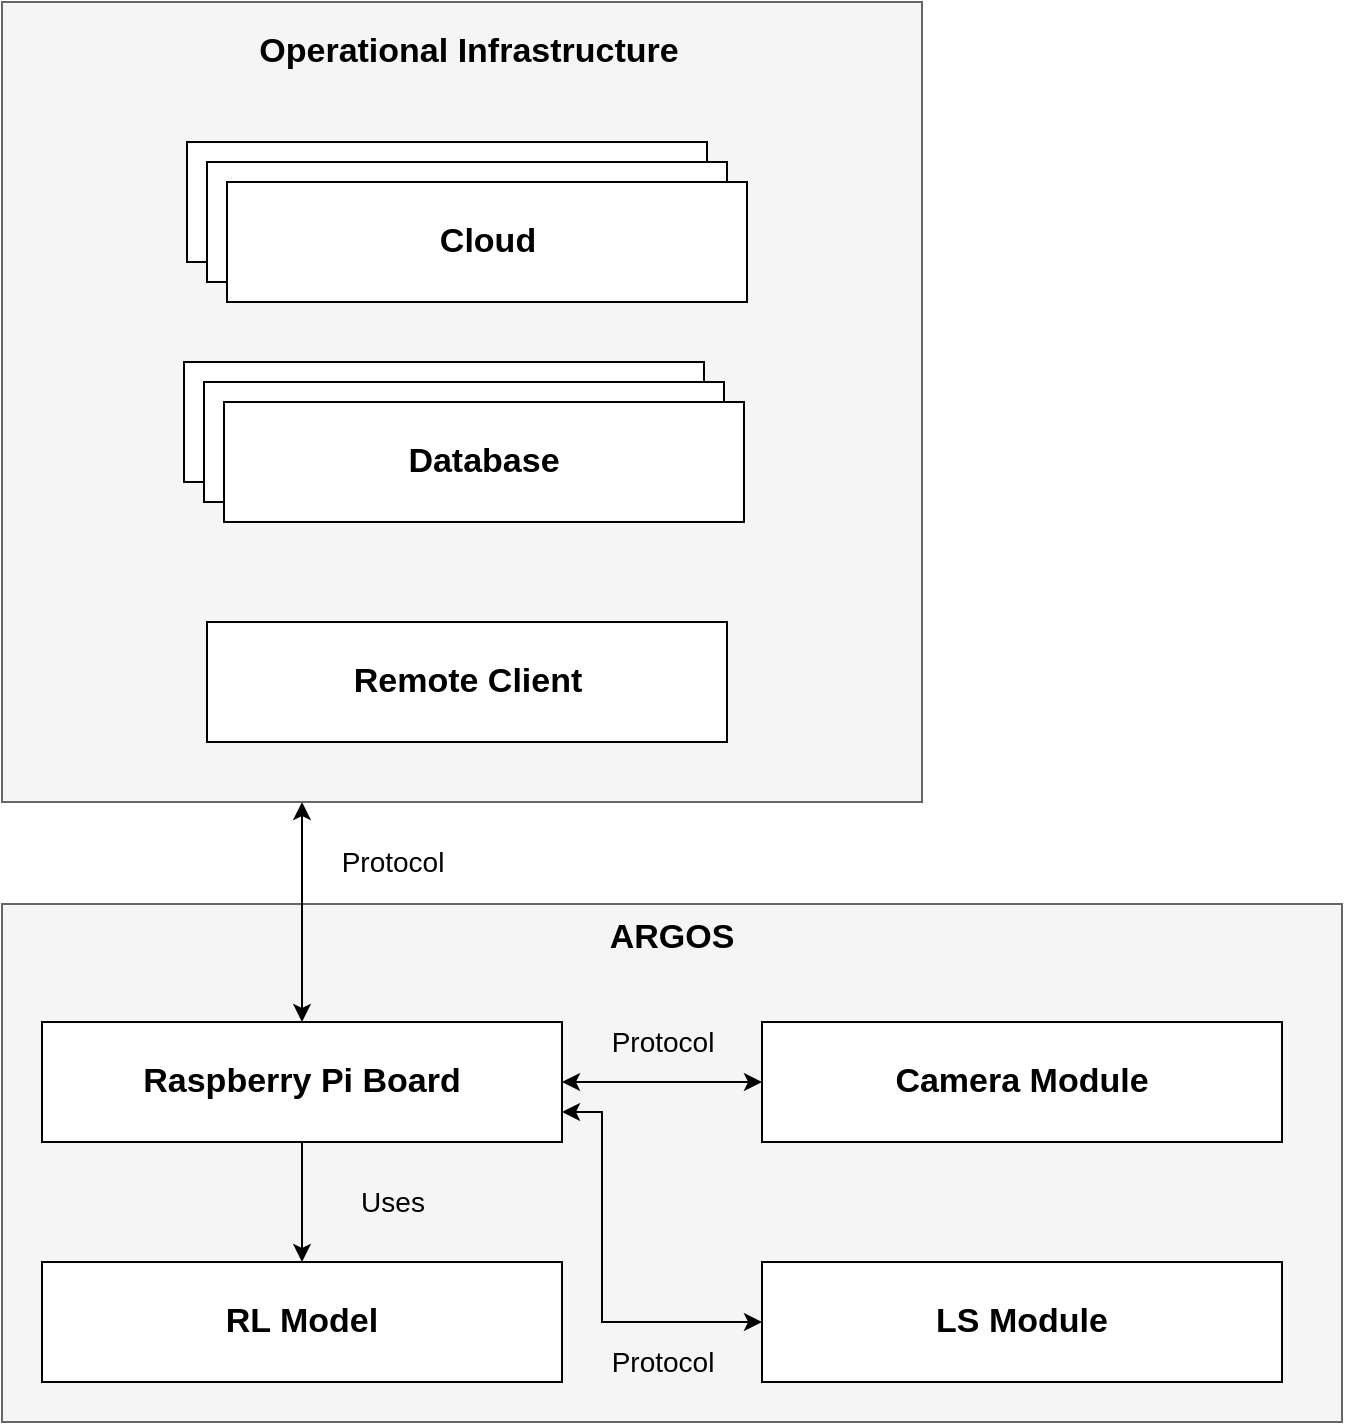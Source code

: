 <mxfile version="12.3.2" type="device" pages="2"><diagram id="nDwMo-dl_NVYt5kz9qIv" name="SYS_OV"><mxGraphModel dx="1086" dy="806" grid="1" gridSize="10" guides="1" tooltips="1" connect="1" arrows="1" fold="1" page="1" pageScale="1" pageWidth="4681" pageHeight="3300" math="0" shadow="0"><root><mxCell id="0"/><mxCell id="1" parent="0"/><mxCell id="RLvyokyzdwPmmH49x0Dj-2" value="&lt;b style=&quot;color: rgb(0 , 0 , 0) ; font-size: 17px ; white-space: normal&quot;&gt;ARGOS&lt;/b&gt;" style="rounded=0;whiteSpace=wrap;html=1;fillColor=#f5f5f5;strokeColor=#666666;fontColor=#333333;verticalAlign=top;" parent="1" vertex="1"><mxGeometry x="1890" y="581" width="670" height="259" as="geometry"/></mxCell><mxCell id="RLvyokyzdwPmmH49x0Dj-19" style="edgeStyle=orthogonalEdgeStyle;rounded=0;orthogonalLoop=1;jettySize=auto;html=1;exitX=0.5;exitY=1;exitDx=0;exitDy=0;entryX=0.5;entryY=0;entryDx=0;entryDy=0;startArrow=none;startFill=0;endArrow=classic;endFill=1;" parent="1" source="RLvyokyzdwPmmH49x0Dj-3" target="RLvyokyzdwPmmH49x0Dj-12" edge="1"><mxGeometry relative="1" as="geometry"/></mxCell><mxCell id="RLvyokyzdwPmmH49x0Dj-20" style="edgeStyle=orthogonalEdgeStyle;rounded=0;orthogonalLoop=1;jettySize=auto;html=1;exitX=1;exitY=0.5;exitDx=0;exitDy=0;entryX=0;entryY=0.5;entryDx=0;entryDy=0;startArrow=classic;startFill=1;endArrow=classic;endFill=1;" parent="1" source="RLvyokyzdwPmmH49x0Dj-3" target="RLvyokyzdwPmmH49x0Dj-6" edge="1"><mxGeometry relative="1" as="geometry"/></mxCell><mxCell id="RLvyokyzdwPmmH49x0Dj-43" style="edgeStyle=orthogonalEdgeStyle;rounded=0;orthogonalLoop=1;jettySize=auto;html=1;exitX=0.5;exitY=0;exitDx=0;exitDy=0;startArrow=classic;startFill=1;endArrow=classic;endFill=1;" parent="1" source="RLvyokyzdwPmmH49x0Dj-3" target="RLvyokyzdwPmmH49x0Dj-11" edge="1"><mxGeometry relative="1" as="geometry"><Array as="points"><mxPoint x="2040" y="550"/><mxPoint x="2040" y="550"/></Array></mxGeometry></mxCell><mxCell id="RLvyokyzdwPmmH49x0Dj-3" value="&lt;b style=&quot;font-size: 17px ; white-space: normal&quot;&gt;Raspberry Pi Board&lt;/b&gt;" style="rounded=0;whiteSpace=wrap;html=1;" parent="1" vertex="1"><mxGeometry x="1910" y="640" width="260" height="60" as="geometry"/></mxCell><mxCell id="RLvyokyzdwPmmH49x0Dj-6" value="&lt;b style=&quot;white-space: normal ; font-size: 17px&quot;&gt;Camera Module&lt;/b&gt;" style="rounded=0;whiteSpace=wrap;html=1;" parent="1" vertex="1"><mxGeometry x="2270" y="640" width="260" height="60" as="geometry"/></mxCell><mxCell id="RLvyokyzdwPmmH49x0Dj-21" style="edgeStyle=orthogonalEdgeStyle;rounded=0;orthogonalLoop=1;jettySize=auto;html=1;exitX=0;exitY=0.5;exitDx=0;exitDy=0;entryX=1;entryY=0.75;entryDx=0;entryDy=0;startArrow=classic;startFill=1;endArrow=classic;endFill=1;" parent="1" source="RLvyokyzdwPmmH49x0Dj-9" target="RLvyokyzdwPmmH49x0Dj-3" edge="1"><mxGeometry relative="1" as="geometry"><Array as="points"><mxPoint x="2190" y="790"/><mxPoint x="2190" y="685"/></Array></mxGeometry></mxCell><mxCell id="RLvyokyzdwPmmH49x0Dj-9" value="&lt;b style=&quot;font-size: 17px ; white-space: normal&quot;&gt;LS Module&lt;/b&gt;" style="rounded=0;whiteSpace=wrap;html=1;" parent="1" vertex="1"><mxGeometry x="2270" y="760" width="260" height="60" as="geometry"/></mxCell><mxCell id="RLvyokyzdwPmmH49x0Dj-11" value="" style="rounded=0;whiteSpace=wrap;html=1;fillColor=#f5f5f5;strokeColor=#666666;fontColor=#333333;" parent="1" vertex="1"><mxGeometry x="1890" y="130" width="460" height="400" as="geometry"/></mxCell><mxCell id="RLvyokyzdwPmmH49x0Dj-12" value="&lt;b style=&quot;font-size: 17px ; white-space: normal&quot;&gt;RL Model&lt;/b&gt;" style="rounded=0;whiteSpace=wrap;html=1;" parent="1" vertex="1"><mxGeometry x="1910" y="760" width="260" height="60" as="geometry"/></mxCell><mxCell id="RLvyokyzdwPmmH49x0Dj-18" value="&lt;font style=&quot;font-size: 14px&quot;&gt;Uses&lt;/font&gt;" style="text;html=1;align=center;verticalAlign=middle;resizable=0;points=[];;autosize=1;" parent="1" vertex="1"><mxGeometry x="2060" y="720" width="50" height="20" as="geometry"/></mxCell><mxCell id="RLvyokyzdwPmmH49x0Dj-32" value="" style="group" parent="1" vertex="1" connectable="0"><mxGeometry x="1982.5" y="200" width="280" height="80" as="geometry"/></mxCell><mxCell id="RLvyokyzdwPmmH49x0Dj-22" value="" style="rounded=0;whiteSpace=wrap;html=1;" parent="RLvyokyzdwPmmH49x0Dj-32" vertex="1"><mxGeometry width="260" height="60" as="geometry"/></mxCell><mxCell id="RLvyokyzdwPmmH49x0Dj-30" value="" style="rounded=0;whiteSpace=wrap;html=1;" parent="RLvyokyzdwPmmH49x0Dj-32" vertex="1"><mxGeometry x="10" y="10" width="260" height="60" as="geometry"/></mxCell><mxCell id="RLvyokyzdwPmmH49x0Dj-31" value="&lt;b style=&quot;white-space: normal ; font-size: 17px&quot;&gt;Cloud&lt;/b&gt;" style="rounded=0;whiteSpace=wrap;html=1;" parent="RLvyokyzdwPmmH49x0Dj-32" vertex="1"><mxGeometry x="20" y="20" width="260" height="60" as="geometry"/></mxCell><mxCell id="RLvyokyzdwPmmH49x0Dj-34" value="" style="group" parent="1" vertex="1" connectable="0"><mxGeometry x="1981" y="310" width="280" height="80" as="geometry"/></mxCell><mxCell id="RLvyokyzdwPmmH49x0Dj-35" value="" style="rounded=0;whiteSpace=wrap;html=1;" parent="RLvyokyzdwPmmH49x0Dj-34" vertex="1"><mxGeometry width="260" height="60" as="geometry"/></mxCell><mxCell id="RLvyokyzdwPmmH49x0Dj-36" value="" style="rounded=0;whiteSpace=wrap;html=1;" parent="RLvyokyzdwPmmH49x0Dj-34" vertex="1"><mxGeometry x="10" y="10" width="260" height="60" as="geometry"/></mxCell><mxCell id="RLvyokyzdwPmmH49x0Dj-37" value="&lt;b style=&quot;font-size: 17px ; white-space: normal&quot;&gt;Database&lt;/b&gt;" style="rounded=0;whiteSpace=wrap;html=1;" parent="RLvyokyzdwPmmH49x0Dj-34" vertex="1"><mxGeometry x="20" y="20" width="260" height="60" as="geometry"/></mxCell><mxCell id="RLvyokyzdwPmmH49x0Dj-39" value="&lt;font style=&quot;font-size: 17px&quot;&gt;&lt;b&gt;Operational Infrastructure&lt;/b&gt;&lt;/font&gt;" style="text;html=1;strokeColor=none;fillColor=none;align=center;verticalAlign=middle;whiteSpace=wrap;rounded=0;" parent="1" vertex="1"><mxGeometry x="2017" y="140" width="213" height="30" as="geometry"/></mxCell><mxCell id="RLvyokyzdwPmmH49x0Dj-41" value="&lt;b style=&quot;white-space: normal ; font-size: 17px&quot;&gt;Remote Client&lt;/b&gt;" style="rounded=0;whiteSpace=wrap;html=1;" parent="1" vertex="1"><mxGeometry x="1992.5" y="440" width="260" height="60" as="geometry"/></mxCell><mxCell id="RLvyokyzdwPmmH49x0Dj-44" value="&lt;font style=&quot;font-size: 14px&quot;&gt;Protocol&lt;/font&gt;" style="text;html=1;align=center;verticalAlign=middle;resizable=0;points=[];;autosize=1;" parent="1" vertex="1"><mxGeometry x="2050" y="550" width="70" height="20" as="geometry"/></mxCell><mxCell id="RLvyokyzdwPmmH49x0Dj-45" value="&lt;font style=&quot;font-size: 14px&quot;&gt;Protocol&lt;/font&gt;" style="text;html=1;align=center;verticalAlign=middle;resizable=0;points=[];;autosize=1;" parent="1" vertex="1"><mxGeometry x="2185" y="800" width="70" height="20" as="geometry"/></mxCell><mxCell id="RLvyokyzdwPmmH49x0Dj-46" value="&lt;font style=&quot;font-size: 14px&quot;&gt;Protocol&lt;/font&gt;" style="text;html=1;align=center;verticalAlign=middle;resizable=0;points=[];;autosize=1;" parent="1" vertex="1"><mxGeometry x="2185" y="640" width="70" height="20" as="geometry"/></mxCell></root></mxGraphModel></diagram><diagram id="YzgNaO8-xkxioGFkCqNr" name="Page-2"><mxGraphModel dx="-749" dy="672" grid="1" gridSize="10" guides="1" tooltips="1" connect="1" arrows="1" fold="1" page="1" pageScale="1" pageWidth="827" pageHeight="1169" math="0" shadow="0"><root><mxCell id="duBLfjOCMuDJ5_mDh77z-0"/><mxCell id="duBLfjOCMuDJ5_mDh77z-1" parent="duBLfjOCMuDJ5_mDh77z-0"/><mxCell id="duBLfjOCMuDJ5_mDh77z-2" value="&lt;b style=&quot;color: rgb(0 , 0 , 0) ; white-space: normal&quot;&gt;&lt;font style=&quot;font-size: 14px&quot;&gt;ARGOS&lt;/font&gt;&lt;/b&gt;" style="rounded=0;whiteSpace=wrap;html=1;verticalAlign=top;fillColor=#f5f5f5;strokeColor=#666666;fontColor=#333333;" parent="duBLfjOCMuDJ5_mDh77z-1" vertex="1"><mxGeometry x="1780" y="540" width="487" height="280" as="geometry"/></mxCell><mxCell id="duBLfjOCMuDJ5_mDh77z-5" style="edgeStyle=orthogonalEdgeStyle;rounded=0;orthogonalLoop=1;jettySize=auto;html=1;exitX=0.5;exitY=0;exitDx=0;exitDy=0;startArrow=classic;startFill=1;endArrow=classic;endFill=1;" parent="duBLfjOCMuDJ5_mDh77z-1" source="duBLfjOCMuDJ5_mDh77z-6" target="duBLfjOCMuDJ5_mDh77z-10" edge="1"><mxGeometry relative="1" as="geometry"><Array as="points"><mxPoint x="1897" y="510"/><mxPoint x="1897" y="510"/></Array></mxGeometry></mxCell><mxCell id="8wJ2srq94OA6uLBr0FEf-6" style="edgeStyle=orthogonalEdgeStyle;rounded=0;orthogonalLoop=1;jettySize=auto;html=1;exitX=1;exitY=0.75;exitDx=0;exitDy=0;entryX=0;entryY=0.5;entryDx=0;entryDy=0;" parent="duBLfjOCMuDJ5_mDh77z-1" source="duBLfjOCMuDJ5_mDh77z-6" target="8wJ2srq94OA6uLBr0FEf-2" edge="1"><mxGeometry relative="1" as="geometry"><Array as="points"><mxPoint x="2000" y="755"/></Array></mxGeometry></mxCell><mxCell id="8wJ2srq94OA6uLBr0FEf-7" style="edgeStyle=orthogonalEdgeStyle;rounded=0;orthogonalLoop=1;jettySize=auto;html=1;exitX=0.999;exitY=0.195;exitDx=0;exitDy=0;entryX=0;entryY=0.5;entryDx=0;entryDy=0;exitPerimeter=0;" parent="duBLfjOCMuDJ5_mDh77z-1" source="duBLfjOCMuDJ5_mDh77z-6" target="8wJ2srq94OA6uLBr0FEf-3" edge="1"><mxGeometry relative="1" as="geometry"><Array as="points"><mxPoint x="1991" y="631"/></Array></mxGeometry></mxCell><mxCell id="duBLfjOCMuDJ5_mDh77z-6" value="&lt;b style=&quot;white-space: normal&quot;&gt;&lt;font style=&quot;font-size: 14px&quot;&gt;Raspberry Pi Board&lt;/font&gt;&lt;/b&gt;" style="rounded=0;whiteSpace=wrap;html=1;verticalAlign=top;" parent="duBLfjOCMuDJ5_mDh77z-1" vertex="1"><mxGeometry x="1800" y="590" width="200" height="211" as="geometry"/></mxCell><mxCell id="duBLfjOCMuDJ5_mDh77z-10" value="&lt;b style=&quot;color: rgb(0 , 0 , 0) ; white-space: normal&quot;&gt;&lt;font style=&quot;font-size: 14px&quot;&gt;Operational Infrastructure&lt;/font&gt;&lt;/b&gt;" style="rounded=0;whiteSpace=wrap;html=1;fillColor=#f5f5f5;strokeColor=#666666;fontColor=#333333;verticalAlign=top;" parent="duBLfjOCMuDJ5_mDh77z-1" vertex="1"><mxGeometry x="1780" y="370" width="487" height="150" as="geometry"/></mxCell><mxCell id="duBLfjOCMuDJ5_mDh77z-12" value="&lt;font style=&quot;font-size: 11px;&quot;&gt;Uses&lt;/font&gt;" style="text;html=1;align=center;verticalAlign=middle;resizable=0;points=[];;autosize=1;fontSize=11;" parent="duBLfjOCMuDJ5_mDh77z-1" vertex="1"><mxGeometry x="1906" y="727" width="40" height="20" as="geometry"/></mxCell><mxCell id="duBLfjOCMuDJ5_mDh77z-24" value="&lt;font style=&quot;font-size: 11px;&quot;&gt;Protocol&lt;/font&gt;" style="text;html=1;align=center;verticalAlign=middle;resizable=0;points=[];;autosize=1;fontSize=11;fillColor=#FFFFFF;strokeColor=#666666;fontColor=#333333;" parent="duBLfjOCMuDJ5_mDh77z-1" vertex="1"><mxGeometry x="2007.5" y="727" width="60" height="20" as="geometry"/></mxCell><mxCell id="duBLfjOCMuDJ5_mDh77z-27" value="" style="group" parent="duBLfjOCMuDJ5_mDh77z-1" vertex="1" connectable="0"><mxGeometry x="1970" y="420" width="145.5" height="80" as="geometry"/></mxCell><mxCell id="duBLfjOCMuDJ5_mDh77z-28" value="" style="rounded=0;whiteSpace=wrap;html=1;" parent="duBLfjOCMuDJ5_mDh77z-27" vertex="1"><mxGeometry width="97.036" height="60" as="geometry"/></mxCell><mxCell id="duBLfjOCMuDJ5_mDh77z-29" value="" style="rounded=0;whiteSpace=wrap;html=1;" parent="duBLfjOCMuDJ5_mDh77z-27" vertex="1"><mxGeometry x="6.875" y="10" width="94.188" height="60" as="geometry"/></mxCell><mxCell id="duBLfjOCMuDJ5_mDh77z-30" value="&lt;b&gt;&lt;font style=&quot;font-size: 14px&quot;&gt;Database&lt;/font&gt;&lt;/b&gt;" style="rounded=0;whiteSpace=wrap;html=1;" parent="duBLfjOCMuDJ5_mDh77z-27" vertex="1"><mxGeometry x="13.75" y="20" width="96.25" height="60" as="geometry"/></mxCell><mxCell id="8wJ2srq94OA6uLBr0FEf-9" style="edgeStyle=orthogonalEdgeStyle;rounded=0;orthogonalLoop=1;jettySize=auto;html=1;exitX=0.5;exitY=1;exitDx=0;exitDy=0;entryX=0.5;entryY=0;entryDx=0;entryDy=0;fontSize=11;" parent="duBLfjOCMuDJ5_mDh77z-1" source="8wJ2srq94OA6uLBr0FEf-0" target="8wJ2srq94OA6uLBr0FEf-1" edge="1"><mxGeometry relative="1" as="geometry"/></mxCell><mxCell id="8wJ2srq94OA6uLBr0FEf-0" value="&lt;b style=&quot;font-size: 14px;&quot;&gt;Argos Inference Engine&lt;/b&gt;" style="rounded=0;whiteSpace=wrap;html=1;fillColor=#f5f5f5;strokeColor=#000000;fontSize=14;fontColor=#333333;" parent="duBLfjOCMuDJ5_mDh77z-1" vertex="1"><mxGeometry x="1815.5" y="628.5" width="169" height="95" as="geometry"/></mxCell><mxCell id="8wJ2srq94OA6uLBr0FEf-1" value="&lt;b style=&quot;font-size: 14px;&quot;&gt;ML Model&lt;/b&gt;" style="rounded=0;whiteSpace=wrap;html=1;fillColor=#f5f5f5;strokeColor=#000000;fontSize=14;fontColor=#333333;" parent="duBLfjOCMuDJ5_mDh77z-1" vertex="1"><mxGeometry x="1815.5" y="750" width="169" height="40" as="geometry"/></mxCell><mxCell id="8wJ2srq94OA6uLBr0FEf-2" value="&lt;b style=&quot;font-size: 14px;&quot;&gt;Light Sensor Module&lt;/b&gt;" style="rounded=0;whiteSpace=wrap;html=1;fontSize=14;" parent="duBLfjOCMuDJ5_mDh77z-1" vertex="1"><mxGeometry x="2077" y="720" width="169" height="70" as="geometry"/></mxCell><mxCell id="8wJ2srq94OA6uLBr0FEf-3" value="&lt;b style=&quot;font-size: 14px;&quot;&gt;Camera Module&lt;/b&gt;" style="rounded=0;whiteSpace=wrap;html=1;fontSize=14;" parent="duBLfjOCMuDJ5_mDh77z-1" vertex="1"><mxGeometry x="2077" y="596" width="169" height="70" as="geometry"/></mxCell><mxCell id="8wJ2srq94OA6uLBr0FEf-8" value="&lt;font style=&quot;font-size: 11px;&quot;&gt;Protocol&lt;/font&gt;" style="text;html=1;align=center;verticalAlign=middle;resizable=0;points=[];;autosize=1;fontSize=11;fillColor=#FFFFFF;strokeColor=#666666;fontColor=#333333;" parent="duBLfjOCMuDJ5_mDh77z-1" vertex="1"><mxGeometry x="2007" y="640" width="60" height="20" as="geometry"/></mxCell><mxCell id="8wJ2srq94OA6uLBr0FEf-14" value="" style="group" parent="duBLfjOCMuDJ5_mDh77z-1" vertex="1" connectable="0"><mxGeometry x="1816" y="420" width="110" height="80" as="geometry"/></mxCell><mxCell id="8wJ2srq94OA6uLBr0FEf-15" value="" style="rounded=0;whiteSpace=wrap;html=1;" parent="8wJ2srq94OA6uLBr0FEf-14" vertex="1"><mxGeometry width="97.036" height="60" as="geometry"/></mxCell><mxCell id="8wJ2srq94OA6uLBr0FEf-16" value="" style="rounded=0;whiteSpace=wrap;html=1;" parent="8wJ2srq94OA6uLBr0FEf-14" vertex="1"><mxGeometry x="6.875" y="10" width="94.188" height="60" as="geometry"/></mxCell><mxCell id="8wJ2srq94OA6uLBr0FEf-17" value="&lt;b&gt;&lt;font style=&quot;font-size: 14px&quot;&gt;Cloud&lt;/font&gt;&lt;/b&gt;" style="rounded=0;whiteSpace=wrap;html=1;" parent="8wJ2srq94OA6uLBr0FEf-14" vertex="1"><mxGeometry x="13.75" y="20" width="96.25" height="60" as="geometry"/></mxCell><mxCell id="duBLfjOCMuDJ5_mDh77z-31" value="&lt;b&gt;&lt;font style=&quot;font-size: 14px&quot;&gt;Remote Client&lt;/font&gt;&lt;/b&gt;" style="rounded=0;whiteSpace=wrap;html=1;" parent="duBLfjOCMuDJ5_mDh77z-1" vertex="1"><mxGeometry x="2130" y="440" width="97" height="60" as="geometry"/></mxCell><mxCell id="8wJ2srq94OA6uLBr0FEf-18" value="&lt;font style=&quot;font-size: 11px;&quot;&gt;Protocol&lt;/font&gt;" style="text;html=1;align=center;verticalAlign=middle;resizable=0;points=[];;autosize=1;fontSize=11;fillColor=#FFFFFF;strokeColor=#666666;fontColor=#333333;" parent="duBLfjOCMuDJ5_mDh77z-1" vertex="1"><mxGeometry x="1830" y="550" width="60" height="20" as="geometry"/></mxCell></root></mxGraphModel></diagram></mxfile>